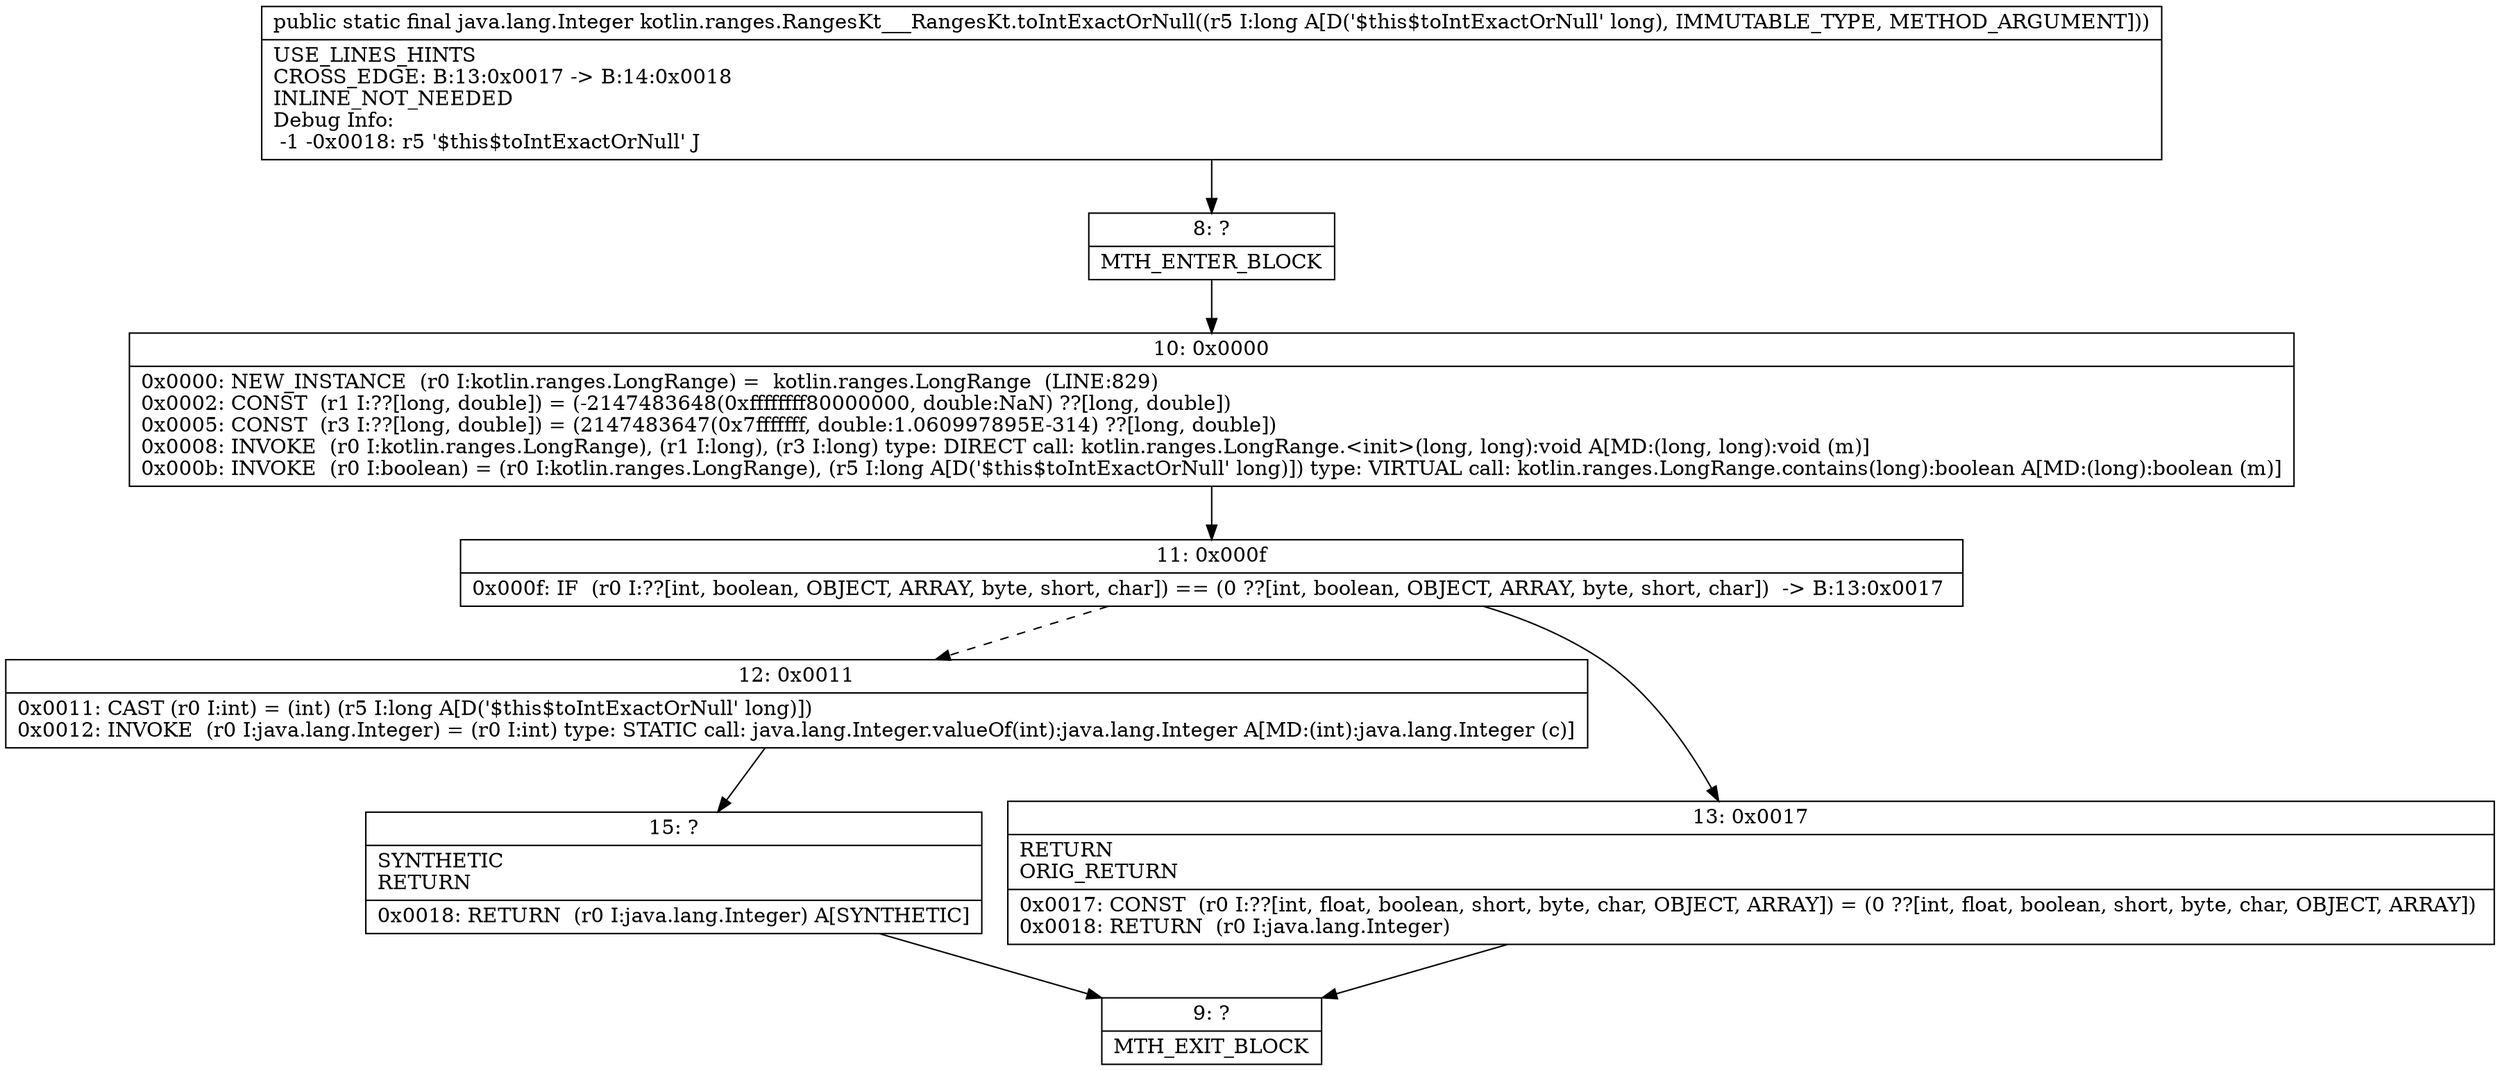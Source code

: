 digraph "CFG forkotlin.ranges.RangesKt___RangesKt.toIntExactOrNull(J)Ljava\/lang\/Integer;" {
Node_8 [shape=record,label="{8\:\ ?|MTH_ENTER_BLOCK\l}"];
Node_10 [shape=record,label="{10\:\ 0x0000|0x0000: NEW_INSTANCE  (r0 I:kotlin.ranges.LongRange) =  kotlin.ranges.LongRange  (LINE:829)\l0x0002: CONST  (r1 I:??[long, double]) = (\-2147483648(0xffffffff80000000, double:NaN) ??[long, double]) \l0x0005: CONST  (r3 I:??[long, double]) = (2147483647(0x7fffffff, double:1.060997895E\-314) ??[long, double]) \l0x0008: INVOKE  (r0 I:kotlin.ranges.LongRange), (r1 I:long), (r3 I:long) type: DIRECT call: kotlin.ranges.LongRange.\<init\>(long, long):void A[MD:(long, long):void (m)]\l0x000b: INVOKE  (r0 I:boolean) = (r0 I:kotlin.ranges.LongRange), (r5 I:long A[D('$this$toIntExactOrNull' long)]) type: VIRTUAL call: kotlin.ranges.LongRange.contains(long):boolean A[MD:(long):boolean (m)]\l}"];
Node_11 [shape=record,label="{11\:\ 0x000f|0x000f: IF  (r0 I:??[int, boolean, OBJECT, ARRAY, byte, short, char]) == (0 ??[int, boolean, OBJECT, ARRAY, byte, short, char])  \-\> B:13:0x0017 \l}"];
Node_12 [shape=record,label="{12\:\ 0x0011|0x0011: CAST (r0 I:int) = (int) (r5 I:long A[D('$this$toIntExactOrNull' long)]) \l0x0012: INVOKE  (r0 I:java.lang.Integer) = (r0 I:int) type: STATIC call: java.lang.Integer.valueOf(int):java.lang.Integer A[MD:(int):java.lang.Integer (c)]\l}"];
Node_15 [shape=record,label="{15\:\ ?|SYNTHETIC\lRETURN\l|0x0018: RETURN  (r0 I:java.lang.Integer) A[SYNTHETIC]\l}"];
Node_9 [shape=record,label="{9\:\ ?|MTH_EXIT_BLOCK\l}"];
Node_13 [shape=record,label="{13\:\ 0x0017|RETURN\lORIG_RETURN\l|0x0017: CONST  (r0 I:??[int, float, boolean, short, byte, char, OBJECT, ARRAY]) = (0 ??[int, float, boolean, short, byte, char, OBJECT, ARRAY]) \l0x0018: RETURN  (r0 I:java.lang.Integer) \l}"];
MethodNode[shape=record,label="{public static final java.lang.Integer kotlin.ranges.RangesKt___RangesKt.toIntExactOrNull((r5 I:long A[D('$this$toIntExactOrNull' long), IMMUTABLE_TYPE, METHOD_ARGUMENT]))  | USE_LINES_HINTS\lCROSS_EDGE: B:13:0x0017 \-\> B:14:0x0018\lINLINE_NOT_NEEDED\lDebug Info:\l  \-1 \-0x0018: r5 '$this$toIntExactOrNull' J\l}"];
MethodNode -> Node_8;Node_8 -> Node_10;
Node_10 -> Node_11;
Node_11 -> Node_12[style=dashed];
Node_11 -> Node_13;
Node_12 -> Node_15;
Node_15 -> Node_9;
Node_13 -> Node_9;
}

